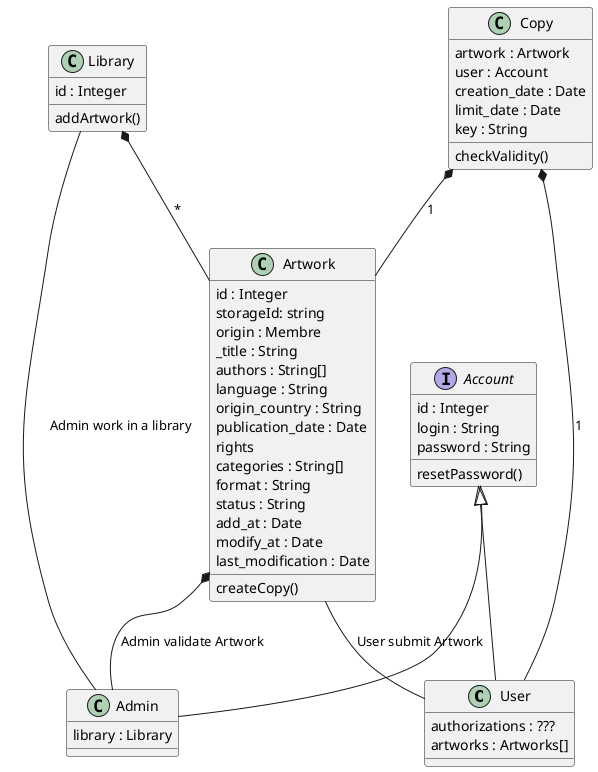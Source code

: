 @startuml Diagramme de Classe
class User {
    authorizations : ???
    artworks : Artworks[]
}

interface Account {
    id : Integer
    login : String
    password : String

    resetPassword()
}

class Admin {
    library : Library
}

class Library {
    id : Integer

    addArtwork()
}

class Artwork {
    id : Integer
    storageId: string
    origin : Membre
    _title : String
    authors : String[]
    language : String
    origin_country : String
    publication_date : Date
    rights
    categories : String[]
    format : String
    status : String
    add_at : Date
    modify_at : Date
    last_modification : Date
    createCopy()
}

class Copy {
    artwork : Artwork
    user : Account
    creation_date : Date
    limit_date : Date
    key : String
    checkValidity()
}


Artwork -- User : User submit Artwork
Artwork *-- Admin : Admin validate Artwork
Library -- Admin : Admin work in a library
Account <|-- Admin
Account <|-- User
Copy *-- User : 1
Copy *-- Artwork : 1
Library *-- Artwork : *

@enduml



